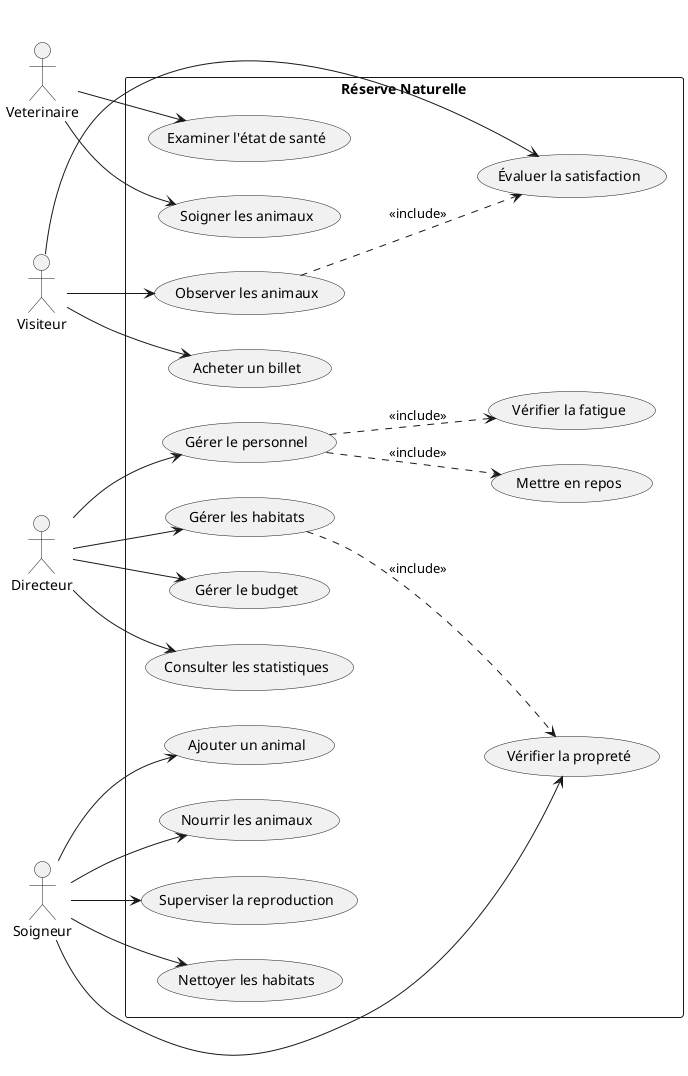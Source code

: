 @startuml
left to right direction
skinparam packageStyle rectangle

actor Directeur
actor Soigneur
actor Veterinaire
actor Visiteur

rectangle "Réserve Naturelle" {
    ' Gestion des animaux
    usecase "Ajouter un animal" as UC1
    usecase "Nourrir les animaux" as UC2
    usecase "Soigner les animaux" as UC3
    usecase "Superviser la reproduction" as UC4
    usecase "Examiner l'état de santé" as UC5

    ' Gestion des habitats
    usecase "Nettoyer les habitats" as UC6
    usecase "Gérer les habitats" as UC7
    usecase "Vérifier la propreté" as UC8

    ' Gestion du personnel
    usecase "Gérer le personnel" as UC9
    usecase "Mettre en repos" as UC10
    usecase "Vérifier la fatigue" as UC11

    ' Gestion des visiteurs
    usecase "Observer les animaux" as UC12
    usecase "Acheter un billet" as UC13
    usecase "Évaluer la satisfaction" as UC14

    ' Gestion générale
    usecase "Gérer le budget" as UC15
    usecase "Consulter les statistiques" as UC16
}

' Relations Directeur
Directeur --> UC9
Directeur --> UC15
Directeur --> UC16
Directeur --> UC7

' Relations Soigneur
Soigneur --> UC1
Soigneur --> UC2
Soigneur --> UC4
Soigneur --> UC6
Soigneur --> UC8

' Relations Vétérinaire
Veterinaire --> UC3
Veterinaire --> UC5

' Relations Visiteur
Visiteur --> UC12
Visiteur --> UC13
Visiteur --> UC14

' Relations d'extension et d'inclusion
UC9 ..> UC10 : <<include>>
UC9 ..> UC11 : <<include>>
UC7 ..> UC8 : <<include>>
UC12 ..> UC14 : <<include>>

@enduml 